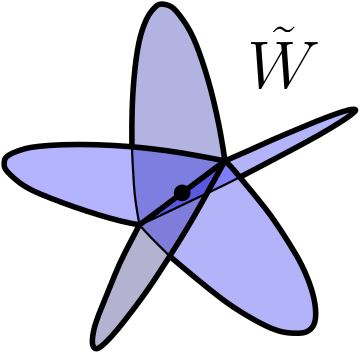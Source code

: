 <?xml version="1.0"?>
<!DOCTYPE ipe SYSTEM "ipe.dtd">
<ipe version="70107" creator="Ipe 7.1.8">
<info created="D:20140907164642" modified="D:20160228122041"/>
<ipestyle name="basic">
<symbol name="arrow/arc(spx)">
<path stroke="sym-stroke" fill="sym-stroke" pen="sym-pen">
0 0 m
-1 0.333 l
-1 -0.333 l
h
</path>
</symbol>
<symbol name="arrow/farc(spx)">
<path stroke="sym-stroke" fill="white" pen="sym-pen">
0 0 m
-1 0.333 l
-1 -0.333 l
h
</path>
</symbol>
<symbol name="mark/circle(sx)" transformations="translations">
<path fill="sym-stroke">
0.6 0 0 0.6 0 0 e
0.4 0 0 0.4 0 0 e
</path>
</symbol>
<symbol name="mark/disk(sx)" transformations="translations">
<path fill="sym-stroke">
0.6 0 0 0.6 0 0 e
</path>
</symbol>
<symbol name="mark/fdisk(sfx)" transformations="translations">
<group>
<path fill="sym-fill">
0.5 0 0 0.5 0 0 e
</path>
<path fill="sym-stroke" fillrule="eofill">
0.6 0 0 0.6 0 0 e
0.4 0 0 0.4 0 0 e
</path>
</group>
</symbol>
<symbol name="mark/box(sx)" transformations="translations">
<path fill="sym-stroke" fillrule="eofill">
-0.6 -0.6 m
0.6 -0.6 l
0.6 0.6 l
-0.6 0.6 l
h
-0.4 -0.4 m
0.4 -0.4 l
0.4 0.4 l
-0.4 0.4 l
h
</path>
</symbol>
<symbol name="mark/square(sx)" transformations="translations">
<path fill="sym-stroke">
-0.6 -0.6 m
0.6 -0.6 l
0.6 0.6 l
-0.6 0.6 l
h
</path>
</symbol>
<symbol name="mark/fsquare(sfx)" transformations="translations">
<group>
<path fill="sym-fill">
-0.5 -0.5 m
0.5 -0.5 l
0.5 0.5 l
-0.5 0.5 l
h
</path>
<path fill="sym-stroke" fillrule="eofill">
-0.6 -0.6 m
0.6 -0.6 l
0.6 0.6 l
-0.6 0.6 l
h
-0.4 -0.4 m
0.4 -0.4 l
0.4 0.4 l
-0.4 0.4 l
h
</path>
</group>
</symbol>
<symbol name="mark/cross(sx)" transformations="translations">
<group>
<path fill="sym-stroke">
-0.43 -0.57 m
0.57 0.43 l
0.43 0.57 l
-0.57 -0.43 l
h
</path>
<path fill="sym-stroke">
-0.43 0.57 m
0.57 -0.43 l
0.43 -0.57 l
-0.57 0.43 l
h
</path>
</group>
</symbol>
<symbol name="arrow/fnormal(spx)">
<path stroke="sym-stroke" fill="white" pen="sym-pen">
0 0 m
-1 0.333 l
-1 -0.333 l
h
</path>
</symbol>
<symbol name="arrow/pointed(spx)">
<path stroke="sym-stroke" fill="sym-stroke" pen="sym-pen">
0 0 m
-1 0.333 l
-0.8 0 l
-1 -0.333 l
h
</path>
</symbol>
<symbol name="arrow/fpointed(spx)">
<path stroke="sym-stroke" fill="white" pen="sym-pen">
0 0 m
-1 0.333 l
-0.8 0 l
-1 -0.333 l
h
</path>
</symbol>
<symbol name="arrow/linear(spx)">
<path stroke="sym-stroke" pen="sym-pen">
-1 0.333 m
0 0 l
-1 -0.333 l
</path>
</symbol>
<symbol name="arrow/fdouble(spx)">
<path stroke="sym-stroke" fill="white" pen="sym-pen">
0 0 m
-1 0.333 l
-1 -0.333 l
h
-1 0 m
-2 0.333 l
-2 -0.333 l
h
</path>
</symbol>
<symbol name="arrow/double(spx)">
<path stroke="sym-stroke" fill="sym-stroke" pen="sym-pen">
0 0 m
-1 0.333 l
-1 -0.333 l
h
-1 0 m
-2 0.333 l
-2 -0.333 l
h
</path>
</symbol>
<pen name="heavier" value="0.8"/>
<pen name="fat" value="1.2"/>
<pen name="ultrafat" value="2"/>
<symbolsize name="large" value="5"/>
<symbolsize name="small" value="2"/>
<symbolsize name="tiny" value="1.1"/>
<arrowsize name="large" value="10"/>
<arrowsize name="small" value="5"/>
<arrowsize name="tiny" value="3"/>
<color name="red" value="1 0 0"/>
<color name="green" value="0 1 0"/>
<color name="blue" value="0 0 1"/>
<color name="yellow" value="1 1 0"/>
<color name="orange" value="1 0.647 0"/>
<color name="gold" value="1 0.843 0"/>
<color name="purple" value="0.627 0.125 0.941"/>
<color name="gray" value="0.745"/>
<color name="brown" value="0.647 0.165 0.165"/>
<color name="navy" value="0 0 0.502"/>
<color name="pink" value="1 0.753 0.796"/>
<color name="seagreen" value="0.18 0.545 0.341"/>
<color name="turquoise" value="0.251 0.878 0.816"/>
<color name="violet" value="0.933 0.51 0.933"/>
<color name="darkblue" value="0 0 0.545"/>
<color name="darkcyan" value="0 0.545 0.545"/>
<color name="darkgray" value="0.663"/>
<color name="darkgreen" value="0 0.392 0"/>
<color name="darkmagenta" value="0.545 0 0.545"/>
<color name="darkorange" value="1 0.549 0"/>
<color name="darkred" value="0.545 0 0"/>
<color name="lightblue" value="0.678 0.847 0.902"/>
<color name="lightcyan" value="0.878 1 1"/>
<color name="lightgray" value="0.827"/>
<color name="lightgreen" value="0.565 0.933 0.565"/>
<color name="lightyellow" value="1 1 0.878"/>
<dashstyle name="dashed" value="[4] 0"/>
<dashstyle name="dotted" value="[1 3] 0"/>
<dashstyle name="dash dotted" value="[4 2 1 2] 0"/>
<dashstyle name="dash dot dotted" value="[4 2 1 2 1 2] 0"/>
<textsize name="large" value="\large"/>
<textsize name="small" value="\small"/>
<textsize name="tiny" value="\tiny"/>
<textsize name="Large" value="\Large"/>
<textsize name="LARGE" value="\LARGE"/>
<textsize name="huge" value="\huge"/>
<textsize name="Huge" value="\Huge"/>
<textsize name="footnote" value="\footnotesize"/>
<textstyle name="center" begin="\begin{center}" end="\end{center}"/>
<textstyle name="itemize" begin="\begin{itemize}" end="\end{itemize}"/>
<textstyle name="item" begin="\begin{itemize}\item{}" end="\end{itemize}"/>
<gridsize name="4 pts" value="4"/>
<gridsize name="8 pts (~3 mm)" value="8"/>
<gridsize name="16 pts (~6 mm)" value="16"/>
<gridsize name="32 pts (~12 mm)" value="32"/>
<gridsize name="10 pts (~3.5 mm)" value="10"/>
<gridsize name="20 pts (~7 mm)" value="20"/>
<gridsize name="14 pts (~5 mm)" value="14"/>
<gridsize name="28 pts (~10 mm)" value="28"/>
<gridsize name="56 pts (~20 mm)" value="56"/>
<anglesize name="90 deg" value="90"/>
<anglesize name="60 deg" value="60"/>
<anglesize name="45 deg" value="45"/>
<anglesize name="30 deg" value="30"/>
<anglesize name="22.5 deg" value="22.5"/>
<tiling name="falling" angle="-60" step="4" width="1"/>
<tiling name="rising" angle="30" step="4" width="1"/>
</ipestyle>
<page>
<layer name="alpha"/>
<view layers="alpha" active="alpha"/>
<path layer="alpha" fill="0.702 0.702 0.882">
115.64 436.225
115.64 436.225
115.64 436.225
122.91 435.53
132.685 434.255
144.868 431.988
149.099 431.164
149.099 431.164
149.099 431.164
147.918 439.631
144.376 456.631
139.378 472.129
135.971 479.385
131.503 485.378
128.016 487.449
125.727 487.776
124.202 486.904
121.695 483.962
119.843 480.039
117.554 472.519
115.811 456.282 u
</path>
<path fill="0.702 0.702 1">
118.335 408.112
118.335 408.112
118.335 408.112
116.901 416.251
116.314 422.455
115.811 431.592
115.64 436.225
115.64 436.225
115.64 436.225
103.077 437.088
81.2607 436.38
77.1524 435.671
72.3358 433.971
70.4941 432.696
69.5025 429.58
71.6274 426.322
71.6274 426.322
74.7441 423.488
79.1357 420.655
86.3606 417.68
95.1438 414.422
103.502 411.73
111.86 409.322 u
</path>
<path fill="0.494 0.494 0.882">
115.64 436.225
115.64 436.225
115.64 436.225
122.91 435.53
132.685 434.255
144.868 431.988
149.099 431.164
149.099 431.164
149.099 431.164
118.335 408.112
118.335 408.112
118.335 408.112
116.901 416.251
116.314 422.455
115.811 431.592 u
</path>
<path fill="0.345 0.345 0.882">
118.335 408.112
118.335 408.112
118.335 408.112
149.099 431.164
149.099 431.164
149.099 431.164
146.336 426.116
144.533 422.834
142.581 419.46
142.581 419.46
142.581 419.46
137.317 416.976
130.183 413.554
118.335 408.112 u
</path>
<path fill="0.494 0.494 0.969">
149.099 431.164
149.099 431.164
149.099 431.164
146.336 426.116
144.923 423.559
142.581 419.46
142.581 419.46
142.581 419.46
148.074 422.074
153.303 424.699
154.441 425.283
154.441 425.283
154.441 425.283
151.819 428.485 u
</path>
<path fill="0.494 0.494 0.855">
118.335 408.112
118.335 408.112
118.335 408.112
121.847 404.137
125.341 400.712
129.247 396.843
129.247 396.843
129.247 396.843
132.576 402.122
136.914 408.903
140.365 415.345
142.581 419.46
142.581 419.46
142.581 419.46
137.317 416.976
130.183 413.554 u
</path>
<path fill="0.702 0.702 0.82">
118.335 408.112
118.335 408.112
118.335 408.112
121.847 404.137
125.341 400.712
129.247 396.843
129.247 396.843
129.247 396.843
123.915 388.626
119.051 381.639
113.791 374.649
109.426 369.278
107.873 367.395
104.473 364.136
101.781 363.995
101.356 367.678
101.946 370.363
104.614 378.161
108.64 388.065
110.989 394.028
113.958 399.748 u
</path>
<path fill="0.702 0.702 0.98">
129.247 396.843
129.247 396.843
129.247 396.843
132.576 402.122
136.914 408.903
140.365 415.345
142.581 419.46
142.581 419.46
142.581 419.46
148.074 422.074
153.303 424.699
154.441 425.283
154.441 425.283
154.441 425.283
157.766 421.329
164.765 412.585
170.179 404.705
174.233 398.2
177.759 391.494
180.549 384.916
181.392 380.418
181.654 372.209
179.444 369.999
177.418 369.078
172.998 369.078
168.762 369.63
162.501 372.209
154.411 377.07
147.415 381.919
139.078 388.58 u
</path>
<path stroke="black" pen="heavier">
115.64 436.225 m
115.811 431.592
116.314 422.455
116.901 416.251
118.335 408.112 s
</path>
<group>
<path stroke="black" pen="ultrafat">
149.099 431.164 m
144.868 431.988
132.685 434.255
122.91 435.53
114.552 436.38
103.077 437.088
90.0439 437.088
81.2607 436.38
77.1524 435.671
72.3358 433.971
70.4941 432.696
69.7858 431.846
69.5025 429.58
70.0691 428.021
71.6274 426.322
74.7441 423.488
79.1357 420.655
86.3606 417.68
95.1438 414.422
103.502 411.73
111.86 409.322
118.335 408.112 s
</path>
</group>
<group>
<path stroke="black" pen="ultrafat">
149.099 431.164 m
147.918 439.631
144.376 456.631
139.378 472.129
135.971 479.385
131.503 485.378
129.759 486.795
128.016 487.449
125.727 487.776
124.202 486.904
121.695 483.962
119.843 480.039
117.554 472.519
115.811 456.282
115.555 442.229
115.64 436.225 s
</path>
</group>
<group>
<path fill="0.702 0.702 0.98">
149.099 431.164
149.099 431.164
149.099 431.164
151.164 429.382
151.819 428.485
154.441 425.283
154.441 425.283
154.441 425.283
161.285 428.854
167.617 432.189
173.619 435.37
178.046 437.748
181.738 439.786
185.104 441.715
188.097 443.505
190.216 444.823
192.581 446.206
194.178 447.504
196.504 449.257
196.068 449.802
193.998 449.693
187.379 447.452
181.793 445.334
175.363 442.61
170.731 440.677
165.665 438.578
158.618 435.315 u
</path>
</group>
<group>
<path stroke="black" pen="heavier">
154.441 425.283 m
149.316 422.655
145.189 420.689
137.317 416.976
128.184 412.595
122.763 409.996
118.335 408.112 s
</path>
</group>
<group>
<path stroke="black" pen="ultrafat">
149.099 431.164 m
156.075 434.11
165.665 438.578
175.363 442.61
181.793 445.334
188.876 448.058
193.998 449.693
196.068 449.802
196.504 449.257
192.581 446.206
183.1 440.43
172.094 434.546
160.107 428.225
154.441 425.283 s
</path>
</group>
<group>
<path stroke="black" pen="ultrafat">
149.099 431.164 m
151.164 429.382
154.441 425.283
160.804 417.73
166.588 410.353
172.372 401.3
176.866 393.94
180.549 384.916
182.022 377.733
181.654 372.209
179.444 369.999
177.418 369.078
172.998 369.078
168.762 369.63
162.501 372.209
151.819 378.47
143.716 384.732
134.139 392.651
129.247 396.843 s
</path>
</group>
<group>
<path stroke="black" pen="ultrafat">
118.335 408.112 m
115.098 401.961
110.989 394.028
107.589 385.386
104.614 378.161
102.348 372.495
101.356 367.678
101.356 365.27
101.781 363.995
102.773 363.286
104.473 364.136
107.873 367.395
112.548 372.92
121.331 384.536
128.556 395.728
136.914 408.903
149.099 431.164 s
</path>
</group>
<group>
<path stroke="black" pen="heavier">
129.247 396.843 m
126.857 399.227
121.847 404.137
118.335 408.112 s
</path>
</group>
<path stroke="black" pen="ultrafat">
118.335 408.112 m
149.099 431.164 l
</path>
<use name="mark/disk(sx)" pos="133.717 419.638" size="large" stroke="black"/>
<text matrix="1 0 0 1 2.36243 -18.8994" transformations="translations" pos="154.826 475.978" stroke="black" type="label" width="26.284" height="22.527" depth="0" valign="baseline" size="Huge">$\tilde{W}$</text>
</page>
</ipe>
